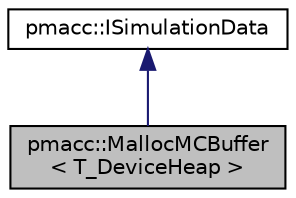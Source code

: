 digraph "pmacc::MallocMCBuffer&lt; T_DeviceHeap &gt;"
{
 // LATEX_PDF_SIZE
  edge [fontname="Helvetica",fontsize="10",labelfontname="Helvetica",labelfontsize="10"];
  node [fontname="Helvetica",fontsize="10",shape=record];
  Node1 [label="pmacc::MallocMCBuffer\l\< T_DeviceHeap \>",height=0.2,width=0.4,color="black", fillcolor="grey75", style="filled", fontcolor="black",tooltip=" "];
  Node2 -> Node1 [dir="back",color="midnightblue",fontsize="10",style="solid",fontname="Helvetica"];
  Node2 [label="pmacc::ISimulationData",height=0.2,width=0.4,color="black", fillcolor="white", style="filled",URL="$classpmacc_1_1_i_simulation_data.html",tooltip="Interface for simulation data which should be registered at DataConnector for file output,..."];
}
